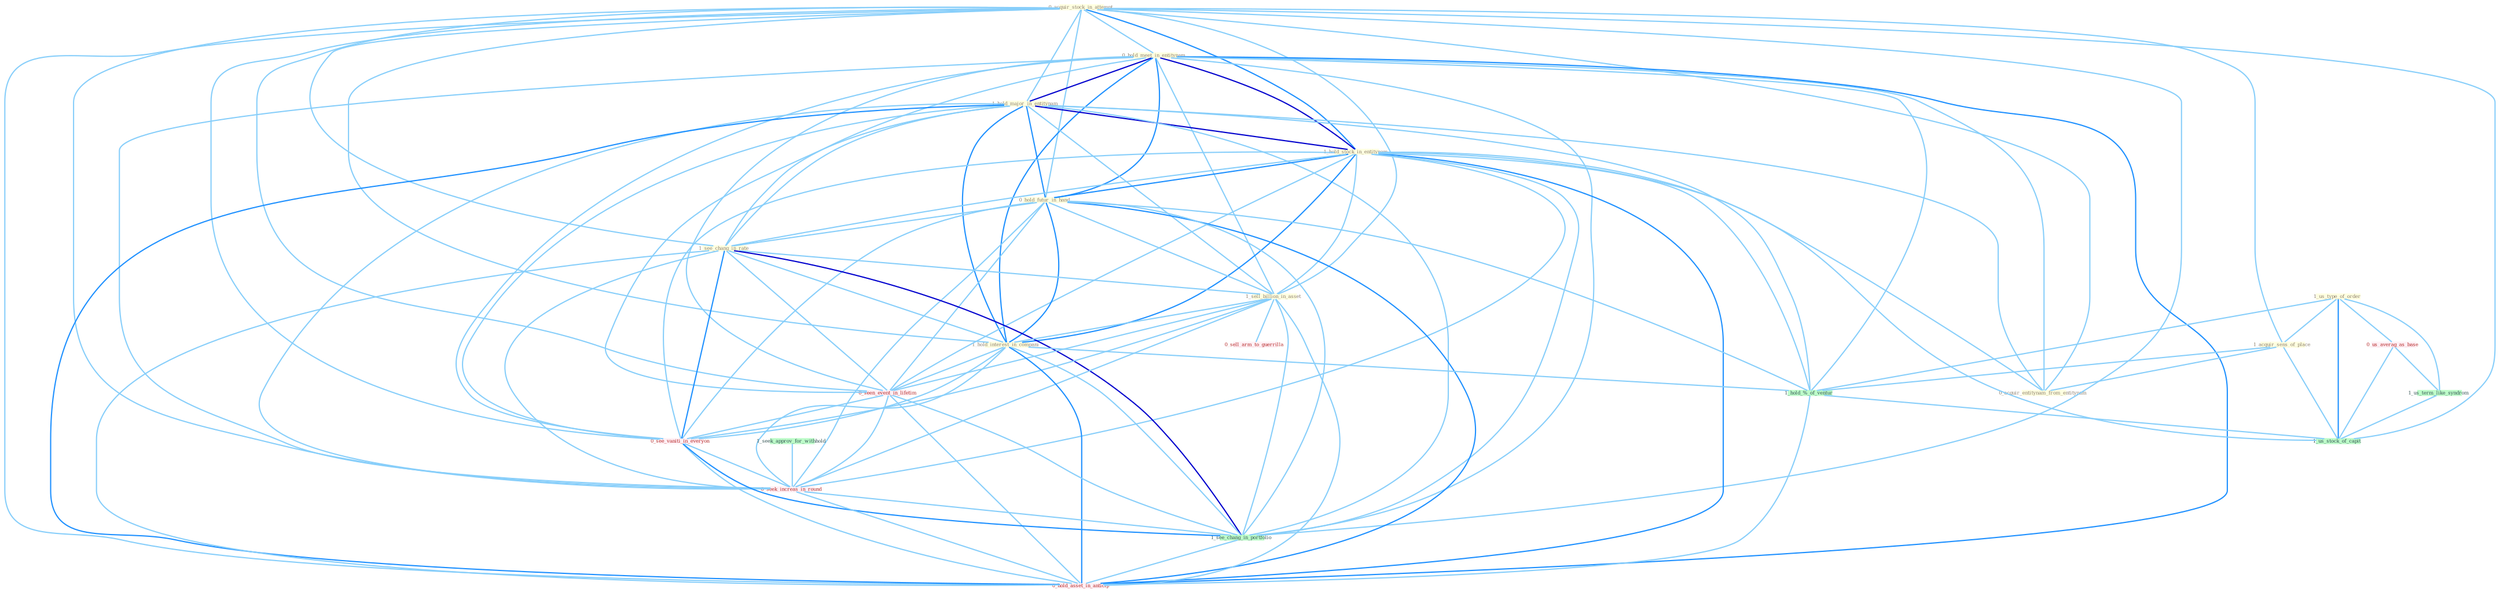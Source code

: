 Graph G{ 
    node
    [shape=polygon,style=filled,width=.5,height=.06,color="#BDFCC9",fixedsize=true,fontsize=4,
    fontcolor="#2f4f4f"];
    {node
    [color="#ffffe0", fontcolor="#8b7d6b"] "0_acquir_stock_in_attempt " "0_hold_meet_in_entitynam " "1_hold_major_in_entitynam " "1_us_type_of_order " "1_acquir_sens_of_place " "1_hold_stock_in_entitynam " "0_hold_futur_in_hand " "0_acquir_entitynam_from_entitynam " "1_see_chang_in_rate " "1_sell_billion_in_asset " "1_hold_interest_in_compani "}
{node [color="#fff0f5", fontcolor="#b22222"] "0_seen_event_in_lifetim " "0_us_averag_as_base " "0_see_vaniti_in_everyon " "0_sell_arm_to_guerrilla " "0_seek_increas_in_round " "0_hold_asset_in_anticip "}
edge [color="#B0E2FF"];

	"0_acquir_stock_in_attempt " -- "0_hold_meet_in_entitynam " [w="1", color="#87cefa" ];
	"0_acquir_stock_in_attempt " -- "1_hold_major_in_entitynam " [w="1", color="#87cefa" ];
	"0_acquir_stock_in_attempt " -- "1_acquir_sens_of_place " [w="1", color="#87cefa" ];
	"0_acquir_stock_in_attempt " -- "1_hold_stock_in_entitynam " [w="2", color="#1e90ff" , len=0.8];
	"0_acquir_stock_in_attempt " -- "0_hold_futur_in_hand " [w="1", color="#87cefa" ];
	"0_acquir_stock_in_attempt " -- "0_acquir_entitynam_from_entitynam " [w="1", color="#87cefa" ];
	"0_acquir_stock_in_attempt " -- "1_see_chang_in_rate " [w="1", color="#87cefa" ];
	"0_acquir_stock_in_attempt " -- "1_sell_billion_in_asset " [w="1", color="#87cefa" ];
	"0_acquir_stock_in_attempt " -- "1_hold_interest_in_compani " [w="1", color="#87cefa" ];
	"0_acquir_stock_in_attempt " -- "0_seen_event_in_lifetim " [w="1", color="#87cefa" ];
	"0_acquir_stock_in_attempt " -- "0_see_vaniti_in_everyon " [w="1", color="#87cefa" ];
	"0_acquir_stock_in_attempt " -- "0_seek_increas_in_round " [w="1", color="#87cefa" ];
	"0_acquir_stock_in_attempt " -- "1_us_stock_of_capit " [w="1", color="#87cefa" ];
	"0_acquir_stock_in_attempt " -- "1_see_chang_in_portfolio " [w="1", color="#87cefa" ];
	"0_acquir_stock_in_attempt " -- "0_hold_asset_in_anticip " [w="1", color="#87cefa" ];
	"0_hold_meet_in_entitynam " -- "1_hold_major_in_entitynam " [w="3", color="#0000cd" , len=0.6];
	"0_hold_meet_in_entitynam " -- "1_hold_stock_in_entitynam " [w="3", color="#0000cd" , len=0.6];
	"0_hold_meet_in_entitynam " -- "0_hold_futur_in_hand " [w="2", color="#1e90ff" , len=0.8];
	"0_hold_meet_in_entitynam " -- "0_acquir_entitynam_from_entitynam " [w="1", color="#87cefa" ];
	"0_hold_meet_in_entitynam " -- "1_see_chang_in_rate " [w="1", color="#87cefa" ];
	"0_hold_meet_in_entitynam " -- "1_sell_billion_in_asset " [w="1", color="#87cefa" ];
	"0_hold_meet_in_entitynam " -- "1_hold_interest_in_compani " [w="2", color="#1e90ff" , len=0.8];
	"0_hold_meet_in_entitynam " -- "0_seen_event_in_lifetim " [w="1", color="#87cefa" ];
	"0_hold_meet_in_entitynam " -- "1_hold_%_of_ventur " [w="1", color="#87cefa" ];
	"0_hold_meet_in_entitynam " -- "0_see_vaniti_in_everyon " [w="1", color="#87cefa" ];
	"0_hold_meet_in_entitynam " -- "0_seek_increas_in_round " [w="1", color="#87cefa" ];
	"0_hold_meet_in_entitynam " -- "1_see_chang_in_portfolio " [w="1", color="#87cefa" ];
	"0_hold_meet_in_entitynam " -- "0_hold_asset_in_anticip " [w="2", color="#1e90ff" , len=0.8];
	"1_hold_major_in_entitynam " -- "1_hold_stock_in_entitynam " [w="3", color="#0000cd" , len=0.6];
	"1_hold_major_in_entitynam " -- "0_hold_futur_in_hand " [w="2", color="#1e90ff" , len=0.8];
	"1_hold_major_in_entitynam " -- "0_acquir_entitynam_from_entitynam " [w="1", color="#87cefa" ];
	"1_hold_major_in_entitynam " -- "1_see_chang_in_rate " [w="1", color="#87cefa" ];
	"1_hold_major_in_entitynam " -- "1_sell_billion_in_asset " [w="1", color="#87cefa" ];
	"1_hold_major_in_entitynam " -- "1_hold_interest_in_compani " [w="2", color="#1e90ff" , len=0.8];
	"1_hold_major_in_entitynam " -- "0_seen_event_in_lifetim " [w="1", color="#87cefa" ];
	"1_hold_major_in_entitynam " -- "1_hold_%_of_ventur " [w="1", color="#87cefa" ];
	"1_hold_major_in_entitynam " -- "0_see_vaniti_in_everyon " [w="1", color="#87cefa" ];
	"1_hold_major_in_entitynam " -- "0_seek_increas_in_round " [w="1", color="#87cefa" ];
	"1_hold_major_in_entitynam " -- "1_see_chang_in_portfolio " [w="1", color="#87cefa" ];
	"1_hold_major_in_entitynam " -- "0_hold_asset_in_anticip " [w="2", color="#1e90ff" , len=0.8];
	"1_us_type_of_order " -- "1_acquir_sens_of_place " [w="1", color="#87cefa" ];
	"1_us_type_of_order " -- "0_us_averag_as_base " [w="1", color="#87cefa" ];
	"1_us_type_of_order " -- "1_us_term_like_syndrom " [w="1", color="#87cefa" ];
	"1_us_type_of_order " -- "1_hold_%_of_ventur " [w="1", color="#87cefa" ];
	"1_us_type_of_order " -- "1_us_stock_of_capit " [w="2", color="#1e90ff" , len=0.8];
	"1_acquir_sens_of_place " -- "0_acquir_entitynam_from_entitynam " [w="1", color="#87cefa" ];
	"1_acquir_sens_of_place " -- "1_hold_%_of_ventur " [w="1", color="#87cefa" ];
	"1_acquir_sens_of_place " -- "1_us_stock_of_capit " [w="1", color="#87cefa" ];
	"1_hold_stock_in_entitynam " -- "0_hold_futur_in_hand " [w="2", color="#1e90ff" , len=0.8];
	"1_hold_stock_in_entitynam " -- "0_acquir_entitynam_from_entitynam " [w="1", color="#87cefa" ];
	"1_hold_stock_in_entitynam " -- "1_see_chang_in_rate " [w="1", color="#87cefa" ];
	"1_hold_stock_in_entitynam " -- "1_sell_billion_in_asset " [w="1", color="#87cefa" ];
	"1_hold_stock_in_entitynam " -- "1_hold_interest_in_compani " [w="2", color="#1e90ff" , len=0.8];
	"1_hold_stock_in_entitynam " -- "0_seen_event_in_lifetim " [w="1", color="#87cefa" ];
	"1_hold_stock_in_entitynam " -- "1_hold_%_of_ventur " [w="1", color="#87cefa" ];
	"1_hold_stock_in_entitynam " -- "0_see_vaniti_in_everyon " [w="1", color="#87cefa" ];
	"1_hold_stock_in_entitynam " -- "0_seek_increas_in_round " [w="1", color="#87cefa" ];
	"1_hold_stock_in_entitynam " -- "1_us_stock_of_capit " [w="1", color="#87cefa" ];
	"1_hold_stock_in_entitynam " -- "1_see_chang_in_portfolio " [w="1", color="#87cefa" ];
	"1_hold_stock_in_entitynam " -- "0_hold_asset_in_anticip " [w="2", color="#1e90ff" , len=0.8];
	"0_hold_futur_in_hand " -- "1_see_chang_in_rate " [w="1", color="#87cefa" ];
	"0_hold_futur_in_hand " -- "1_sell_billion_in_asset " [w="1", color="#87cefa" ];
	"0_hold_futur_in_hand " -- "1_hold_interest_in_compani " [w="2", color="#1e90ff" , len=0.8];
	"0_hold_futur_in_hand " -- "0_seen_event_in_lifetim " [w="1", color="#87cefa" ];
	"0_hold_futur_in_hand " -- "1_hold_%_of_ventur " [w="1", color="#87cefa" ];
	"0_hold_futur_in_hand " -- "0_see_vaniti_in_everyon " [w="1", color="#87cefa" ];
	"0_hold_futur_in_hand " -- "0_seek_increas_in_round " [w="1", color="#87cefa" ];
	"0_hold_futur_in_hand " -- "1_see_chang_in_portfolio " [w="1", color="#87cefa" ];
	"0_hold_futur_in_hand " -- "0_hold_asset_in_anticip " [w="2", color="#1e90ff" , len=0.8];
	"1_see_chang_in_rate " -- "1_sell_billion_in_asset " [w="1", color="#87cefa" ];
	"1_see_chang_in_rate " -- "1_hold_interest_in_compani " [w="1", color="#87cefa" ];
	"1_see_chang_in_rate " -- "0_seen_event_in_lifetim " [w="1", color="#87cefa" ];
	"1_see_chang_in_rate " -- "0_see_vaniti_in_everyon " [w="2", color="#1e90ff" , len=0.8];
	"1_see_chang_in_rate " -- "0_seek_increas_in_round " [w="1", color="#87cefa" ];
	"1_see_chang_in_rate " -- "1_see_chang_in_portfolio " [w="3", color="#0000cd" , len=0.6];
	"1_see_chang_in_rate " -- "0_hold_asset_in_anticip " [w="1", color="#87cefa" ];
	"1_sell_billion_in_asset " -- "1_hold_interest_in_compani " [w="1", color="#87cefa" ];
	"1_sell_billion_in_asset " -- "0_seen_event_in_lifetim " [w="1", color="#87cefa" ];
	"1_sell_billion_in_asset " -- "0_see_vaniti_in_everyon " [w="1", color="#87cefa" ];
	"1_sell_billion_in_asset " -- "0_sell_arm_to_guerrilla " [w="1", color="#87cefa" ];
	"1_sell_billion_in_asset " -- "0_seek_increas_in_round " [w="1", color="#87cefa" ];
	"1_sell_billion_in_asset " -- "1_see_chang_in_portfolio " [w="1", color="#87cefa" ];
	"1_sell_billion_in_asset " -- "0_hold_asset_in_anticip " [w="1", color="#87cefa" ];
	"1_hold_interest_in_compani " -- "0_seen_event_in_lifetim " [w="1", color="#87cefa" ];
	"1_hold_interest_in_compani " -- "1_hold_%_of_ventur " [w="1", color="#87cefa" ];
	"1_hold_interest_in_compani " -- "0_see_vaniti_in_everyon " [w="1", color="#87cefa" ];
	"1_hold_interest_in_compani " -- "0_seek_increas_in_round " [w="1", color="#87cefa" ];
	"1_hold_interest_in_compani " -- "1_see_chang_in_portfolio " [w="1", color="#87cefa" ];
	"1_hold_interest_in_compani " -- "0_hold_asset_in_anticip " [w="2", color="#1e90ff" , len=0.8];
	"0_seen_event_in_lifetim " -- "0_see_vaniti_in_everyon " [w="1", color="#87cefa" ];
	"0_seen_event_in_lifetim " -- "0_seek_increas_in_round " [w="1", color="#87cefa" ];
	"0_seen_event_in_lifetim " -- "1_see_chang_in_portfolio " [w="1", color="#87cefa" ];
	"0_seen_event_in_lifetim " -- "0_hold_asset_in_anticip " [w="1", color="#87cefa" ];
	"0_us_averag_as_base " -- "1_us_term_like_syndrom " [w="1", color="#87cefa" ];
	"0_us_averag_as_base " -- "1_us_stock_of_capit " [w="1", color="#87cefa" ];
	"1_us_term_like_syndrom " -- "1_us_stock_of_capit " [w="1", color="#87cefa" ];
	"1_seek_approv_for_withhold " -- "0_seek_increas_in_round " [w="1", color="#87cefa" ];
	"1_hold_%_of_ventur " -- "1_us_stock_of_capit " [w="1", color="#87cefa" ];
	"1_hold_%_of_ventur " -- "0_hold_asset_in_anticip " [w="1", color="#87cefa" ];
	"0_see_vaniti_in_everyon " -- "0_seek_increas_in_round " [w="1", color="#87cefa" ];
	"0_see_vaniti_in_everyon " -- "1_see_chang_in_portfolio " [w="2", color="#1e90ff" , len=0.8];
	"0_see_vaniti_in_everyon " -- "0_hold_asset_in_anticip " [w="1", color="#87cefa" ];
	"0_seek_increas_in_round " -- "1_see_chang_in_portfolio " [w="1", color="#87cefa" ];
	"0_seek_increas_in_round " -- "0_hold_asset_in_anticip " [w="1", color="#87cefa" ];
	"1_see_chang_in_portfolio " -- "0_hold_asset_in_anticip " [w="1", color="#87cefa" ];
}